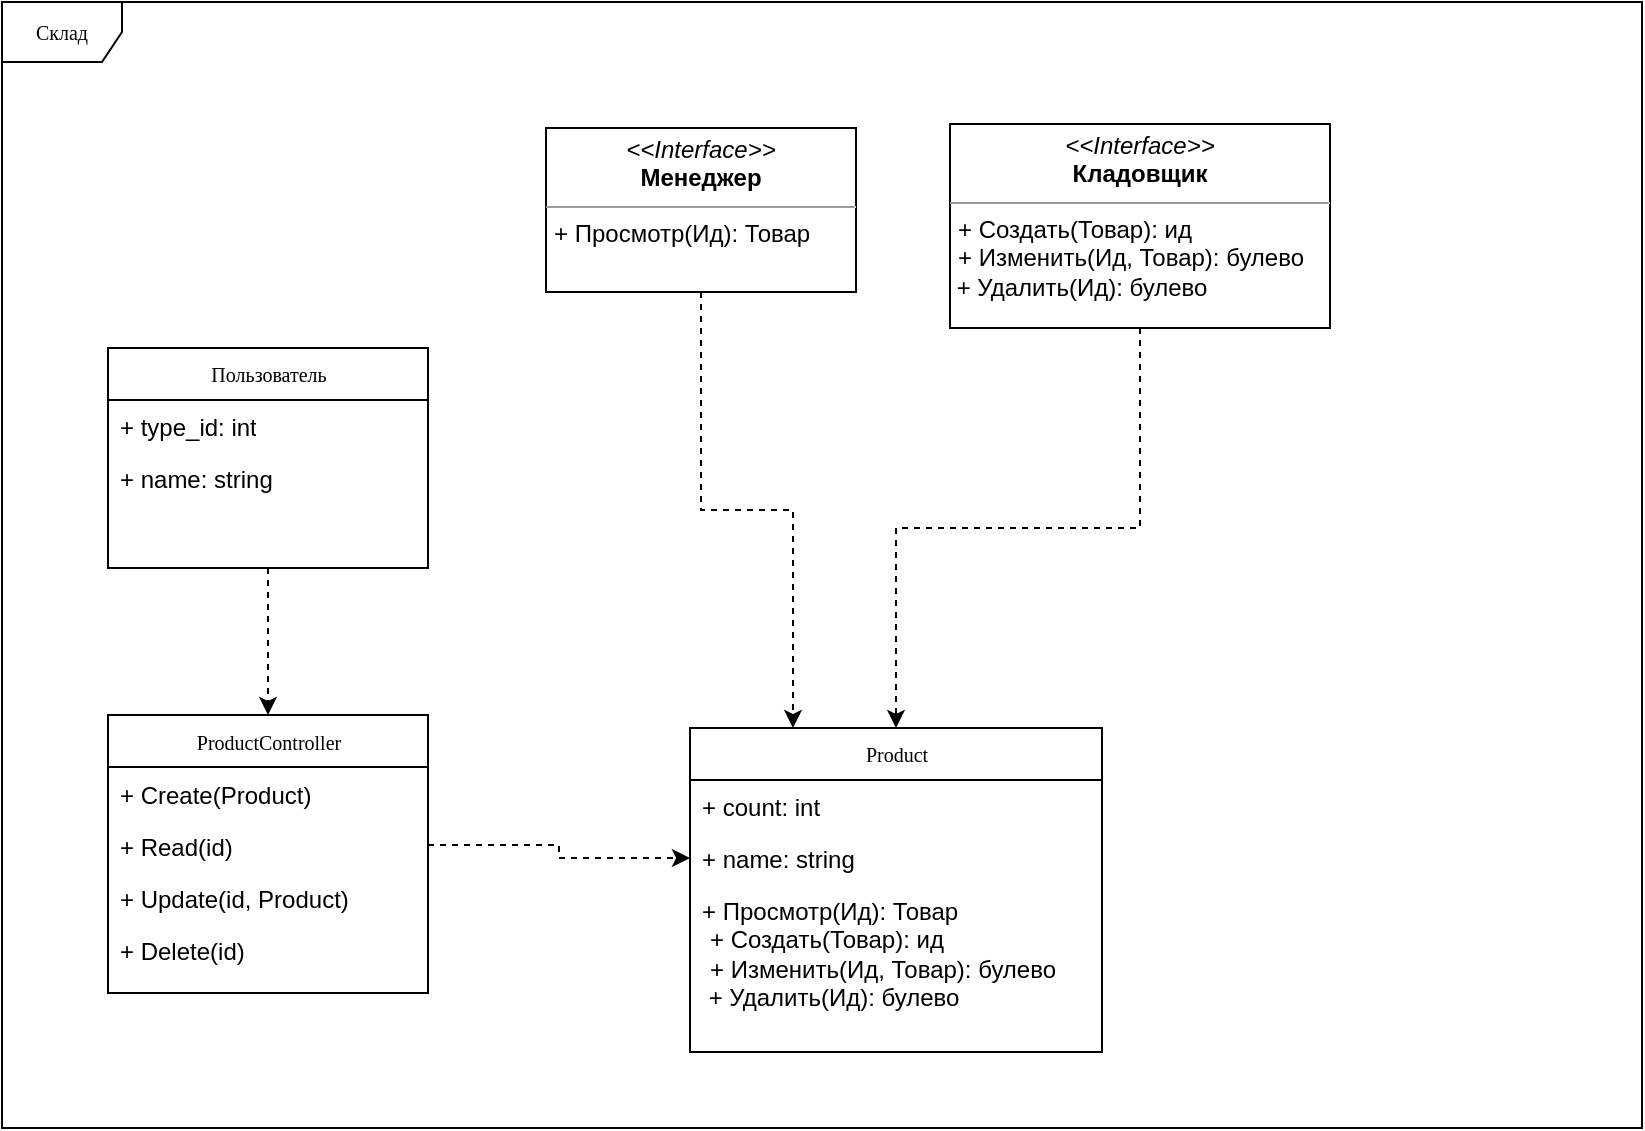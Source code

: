 <mxfile version="15.1.3" type="device"><diagram name="Page-1" id="c4acf3e9-155e-7222-9cf6-157b1a14988f"><mxGraphModel dx="2066" dy="1212" grid="0" gridSize="10" guides="1" tooltips="1" connect="1" arrows="1" fold="1" page="1" pageScale="1" pageWidth="850" pageHeight="1100" background="none" math="0" shadow="0"><root><mxCell id="0"/><mxCell id="1" parent="0"/><mxCell id="17acba5748e5396b-1" value="Склад" style="shape=umlFrame;whiteSpace=wrap;html=1;rounded=0;shadow=0;comic=0;labelBackgroundColor=none;strokeWidth=1;fontFamily=Verdana;fontSize=10;align=center;" parent="1" vertex="1"><mxGeometry x="20" y="20" width="820" height="563" as="geometry"/></mxCell><mxCell id="ohDn367CZRwVH1tZDLsI-14" style="edgeStyle=orthogonalEdgeStyle;rounded=0;orthogonalLoop=1;jettySize=auto;html=1;dashed=1;" edge="1" parent="1" source="17acba5748e5396b-30" target="ohDn367CZRwVH1tZDLsI-5"><mxGeometry relative="1" as="geometry"/></mxCell><mxCell id="17acba5748e5396b-30" value="Пользователь" style="swimlane;html=1;fontStyle=0;childLayout=stackLayout;horizontal=1;startSize=26;fillColor=none;horizontalStack=0;resizeParent=1;resizeLast=0;collapsible=1;marginBottom=0;swimlaneFillColor=#ffffff;rounded=0;shadow=0;comic=0;labelBackgroundColor=none;strokeWidth=1;fontFamily=Verdana;fontSize=10;align=center;" parent="1" vertex="1"><mxGeometry x="73" y="193" width="160" height="110" as="geometry"/></mxCell><mxCell id="17acba5748e5396b-31" value="+ type_id: int" style="text;html=1;strokeColor=none;fillColor=none;align=left;verticalAlign=top;spacingLeft=4;spacingRight=4;whiteSpace=wrap;overflow=hidden;rotatable=0;points=[[0,0.5],[1,0.5]];portConstraint=eastwest;" parent="17acba5748e5396b-30" vertex="1"><mxGeometry y="26" width="160" height="26" as="geometry"/></mxCell><mxCell id="17acba5748e5396b-33" value="+ name: string" style="text;html=1;strokeColor=none;fillColor=none;align=left;verticalAlign=top;spacingLeft=4;spacingRight=4;whiteSpace=wrap;overflow=hidden;rotatable=0;points=[[0,0.5],[1,0.5]];portConstraint=eastwest;" parent="17acba5748e5396b-30" vertex="1"><mxGeometry y="52" width="160" height="26" as="geometry"/></mxCell><mxCell id="5d2195bd80daf111-26" style="edgeStyle=orthogonalEdgeStyle;rounded=0;html=1;dashed=1;labelBackgroundColor=none;startFill=0;endArrow=open;endFill=0;endSize=10;fontFamily=Verdana;fontSize=10;" parent="1" target="5d2195bd80daf111-17" edge="1"><mxGeometry relative="1" as="geometry"><Array as="points"/><mxPoint x="640" y="300" as="sourcePoint"/></mxGeometry></mxCell><mxCell id="ohDn367CZRwVH1tZDLsI-20" style="edgeStyle=orthogonalEdgeStyle;rounded=0;orthogonalLoop=1;jettySize=auto;html=1;entryX=0.5;entryY=0;entryDx=0;entryDy=0;dashed=1;" edge="1" parent="1" source="5d2195bd80daf111-18" target="ohDn367CZRwVH1tZDLsI-8"><mxGeometry relative="1" as="geometry"/></mxCell><mxCell id="5d2195bd80daf111-18" value="&lt;p style=&quot;margin: 0px ; margin-top: 4px ; text-align: center&quot;&gt;&lt;i&gt;&amp;lt;&amp;lt;Interface&amp;gt;&amp;gt;&lt;/i&gt;&lt;br&gt;&lt;b&gt;Кладовщик&lt;/b&gt;&lt;/p&gt;&lt;hr size=&quot;1&quot;&gt;&lt;p style=&quot;margin: 0px ; margin-left: 4px&quot;&gt;&lt;/p&gt;&lt;p style=&quot;margin: 0px ; margin-left: 4px&quot;&gt;+ Создать(Товар): ид&lt;br&gt;+ Изменить(Ид, Товар): булево&lt;br&gt;&lt;/p&gt;&amp;nbsp;+ Удалить(Ид): булево" style="verticalAlign=top;align=left;overflow=fill;fontSize=12;fontFamily=Helvetica;html=1;rounded=0;shadow=0;comic=0;labelBackgroundColor=none;strokeWidth=1" parent="1" vertex="1"><mxGeometry x="494" y="81" width="190" height="102" as="geometry"/></mxCell><mxCell id="ohDn367CZRwVH1tZDLsI-21" style="edgeStyle=orthogonalEdgeStyle;rounded=0;orthogonalLoop=1;jettySize=auto;html=1;entryX=0.25;entryY=0;entryDx=0;entryDy=0;dashed=1;" edge="1" parent="1" source="5d2195bd80daf111-19" target="ohDn367CZRwVH1tZDLsI-8"><mxGeometry relative="1" as="geometry"/></mxCell><mxCell id="5d2195bd80daf111-19" value="&lt;p style=&quot;margin: 0px ; margin-top: 4px ; text-align: center&quot;&gt;&lt;i&gt;&amp;lt;&amp;lt;Interface&amp;gt;&amp;gt;&lt;/i&gt;&lt;br&gt;&lt;b&gt;Менеджер&lt;/b&gt;&lt;/p&gt;&lt;hr size=&quot;1&quot;&gt;&lt;p style=&quot;margin: 0px ; margin-left: 4px&quot;&gt;&lt;/p&gt;&lt;p style=&quot;margin: 0px ; margin-left: 4px&quot;&gt;+ Просмотр(Ид): Товар&lt;br&gt;&lt;br&gt;&lt;/p&gt;" style="verticalAlign=top;align=left;overflow=fill;fontSize=12;fontFamily=Helvetica;html=1;rounded=0;shadow=0;comic=0;labelBackgroundColor=none;strokeWidth=1" parent="1" vertex="1"><mxGeometry x="292" y="83" width="155" height="82" as="geometry"/></mxCell><mxCell id="ohDn367CZRwVH1tZDLsI-5" value="ProductController" style="swimlane;html=1;fontStyle=0;childLayout=stackLayout;horizontal=1;startSize=26;fillColor=none;horizontalStack=0;resizeParent=1;resizeLast=0;collapsible=1;marginBottom=0;swimlaneFillColor=#ffffff;rounded=0;shadow=0;comic=0;labelBackgroundColor=none;strokeWidth=1;fontFamily=Verdana;fontSize=10;align=center;" vertex="1" parent="1"><mxGeometry x="73" y="376.5" width="160" height="139" as="geometry"/></mxCell><mxCell id="ohDn367CZRwVH1tZDLsI-6" value="+ Create(Product)" style="text;html=1;strokeColor=none;fillColor=none;align=left;verticalAlign=top;spacingLeft=4;spacingRight=4;whiteSpace=wrap;overflow=hidden;rotatable=0;points=[[0,0.5],[1,0.5]];portConstraint=eastwest;" vertex="1" parent="ohDn367CZRwVH1tZDLsI-5"><mxGeometry y="26" width="160" height="26" as="geometry"/></mxCell><mxCell id="ohDn367CZRwVH1tZDLsI-7" value="+ Read(id)" style="text;html=1;strokeColor=none;fillColor=none;align=left;verticalAlign=top;spacingLeft=4;spacingRight=4;whiteSpace=wrap;overflow=hidden;rotatable=0;points=[[0,0.5],[1,0.5]];portConstraint=eastwest;" vertex="1" parent="ohDn367CZRwVH1tZDLsI-5"><mxGeometry y="52" width="160" height="26" as="geometry"/></mxCell><mxCell id="ohDn367CZRwVH1tZDLsI-11" value="+ Update(id, Product)" style="text;html=1;strokeColor=none;fillColor=none;align=left;verticalAlign=top;spacingLeft=4;spacingRight=4;whiteSpace=wrap;overflow=hidden;rotatable=0;points=[[0,0.5],[1,0.5]];portConstraint=eastwest;" vertex="1" parent="ohDn367CZRwVH1tZDLsI-5"><mxGeometry y="78" width="160" height="26" as="geometry"/></mxCell><mxCell id="ohDn367CZRwVH1tZDLsI-12" value="+ Delete(id)" style="text;html=1;strokeColor=none;fillColor=none;align=left;verticalAlign=top;spacingLeft=4;spacingRight=4;whiteSpace=wrap;overflow=hidden;rotatable=0;points=[[0,0.5],[1,0.5]];portConstraint=eastwest;" vertex="1" parent="ohDn367CZRwVH1tZDLsI-5"><mxGeometry y="104" width="160" height="26" as="geometry"/></mxCell><mxCell id="ohDn367CZRwVH1tZDLsI-8" value="Product" style="swimlane;html=1;fontStyle=0;childLayout=stackLayout;horizontal=1;startSize=26;fillColor=none;horizontalStack=0;resizeParent=1;resizeLast=0;collapsible=1;marginBottom=0;swimlaneFillColor=#ffffff;rounded=0;shadow=0;comic=0;labelBackgroundColor=none;strokeWidth=1;fontFamily=Verdana;fontSize=10;align=center;" vertex="1" parent="1"><mxGeometry x="364" y="383" width="206" height="162" as="geometry"/></mxCell><mxCell id="ohDn367CZRwVH1tZDLsI-9" value="+ count: int" style="text;html=1;strokeColor=none;fillColor=none;align=left;verticalAlign=top;spacingLeft=4;spacingRight=4;whiteSpace=wrap;overflow=hidden;rotatable=0;points=[[0,0.5],[1,0.5]];portConstraint=eastwest;" vertex="1" parent="ohDn367CZRwVH1tZDLsI-8"><mxGeometry y="26" width="206" height="26" as="geometry"/></mxCell><mxCell id="ohDn367CZRwVH1tZDLsI-10" value="+ name: string" style="text;html=1;strokeColor=none;fillColor=none;align=left;verticalAlign=top;spacingLeft=4;spacingRight=4;whiteSpace=wrap;overflow=hidden;rotatable=0;points=[[0,0.5],[1,0.5]];portConstraint=eastwest;" vertex="1" parent="ohDn367CZRwVH1tZDLsI-8"><mxGeometry y="52" width="206" height="26" as="geometry"/></mxCell><mxCell id="ohDn367CZRwVH1tZDLsI-22" value="&lt;span&gt;+ Просмотр(Ид): Товар&lt;br&gt;&lt;/span&gt;&lt;p style=&quot;margin: 0px 0px 0px 4px&quot;&gt;+ Создать(Товар): ид&lt;br&gt;+ Изменить(Ид, Товар): булево&lt;br&gt;&lt;/p&gt;&lt;span&gt;&amp;nbsp;+ Удалить(Ид): булево&lt;/span&gt;&lt;span&gt;&lt;br&gt;&lt;/span&gt;" style="text;html=1;strokeColor=none;fillColor=none;align=left;verticalAlign=top;spacingLeft=4;spacingRight=4;whiteSpace=wrap;overflow=hidden;rotatable=0;points=[[0,0.5],[1,0.5]];portConstraint=eastwest;" vertex="1" parent="ohDn367CZRwVH1tZDLsI-8"><mxGeometry y="78" width="206" height="81" as="geometry"/></mxCell><mxCell id="ohDn367CZRwVH1tZDLsI-15" style="edgeStyle=orthogonalEdgeStyle;rounded=0;orthogonalLoop=1;jettySize=auto;html=1;entryX=0;entryY=0.5;entryDx=0;entryDy=0;dashed=1;" edge="1" parent="1" source="ohDn367CZRwVH1tZDLsI-7" target="ohDn367CZRwVH1tZDLsI-10"><mxGeometry relative="1" as="geometry"/></mxCell></root></mxGraphModel></diagram></mxfile>